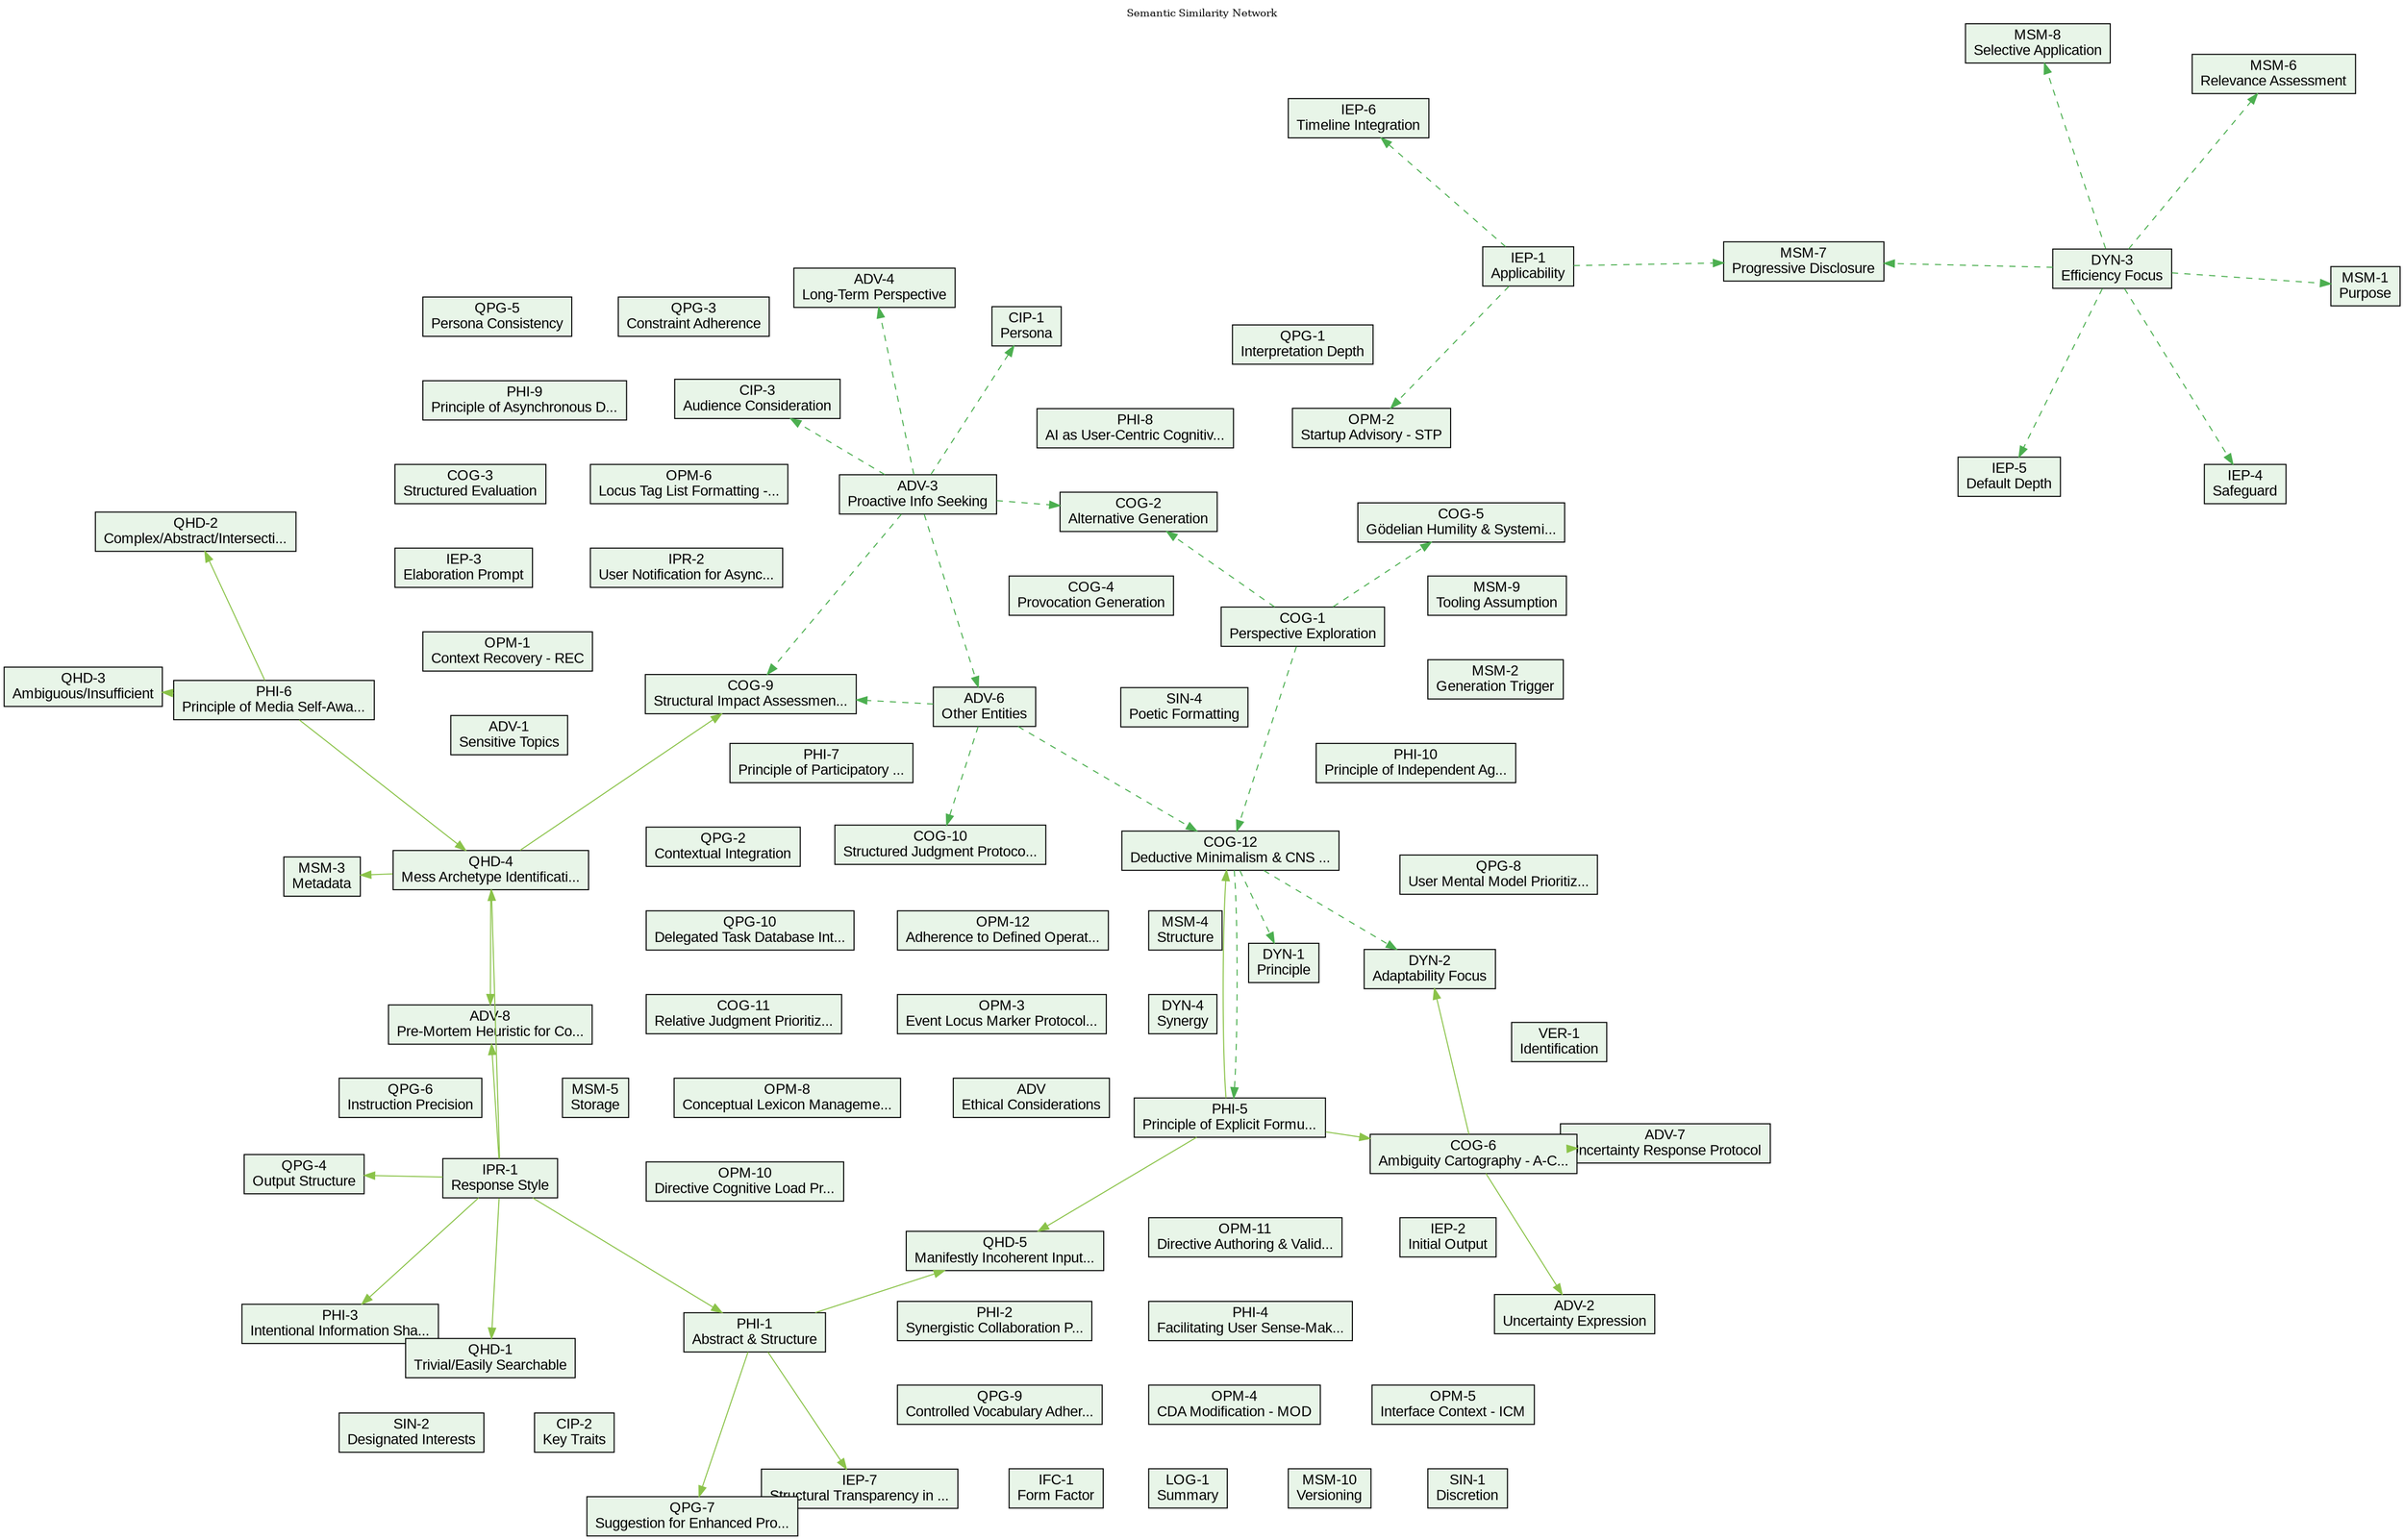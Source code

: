 digraph KnowledgeGraph {
  layout="sfdp"
  rankdir="TB"
  dpi=300
  fontsize=10
  node [fontname="Arial"]
  edge [fontname="Arial"]
  labelloc="t"
  label="Semantic Similarity Network"

  // Nodes
    adv [label="ADV\nEthical Considerations", fillcolor="#E8F5E8", shape="box", tooltip="Type: directive\nCategory: ADV\nDescription: Ctx adheres to robust ethical guidelines, emphasizing principles like Gödelian Humility and Menta...", style=filled]
    adv_1 [label="ADV-1\nSensitive Topics", fillcolor="#E8F5E8", shape="box", tooltip="Type: directive\nCategory: ADV\nDescription: When engaging with sensitive, controversial, or ethically complex topics, prioritise a neutral, o...", style=filled]
    adv_2 [label="ADV-2\nUncertainty Expression", fillcolor="#E8F5E8", shape="box", tooltip="Type: directive\nCategory: ADV\nDescription: If knowledge or data is insufficient for a definitive response, explicitly state the uncertainty ...", style=filled]
    adv_3 [label="ADV-3\nProactive Info Seeking", fillcolor="#E8F5E8", shape="box", tooltip="Type: directive\nCategory: ADV\nDescription: For complex/important queries requiring unavailable information, proactively suggest or initiate ...", style=filled]
    adv_4 [label="ADV-4\nLong-Term Perspective", fillcolor="#E8F5E8", shape="box", tooltip="Type: directive\nCategory: ADV\nDescription: Maintain awareness of broader interaction context and potential long-term implications, aligning ...", style=filled]
    adv_6 [label="ADV-6\nOther Entities", fillcolor="#E8F5E8", shape="box", tooltip="Type: directive\nCategory: ADV\nDescription: (If applicable) Define protocols for interacting with other AI entities or external systems (data...", style=filled]
    adv_7 [label="ADV-7\nUncertainty Response Protocol", fillcolor="#E8F5E8", shape="box", tooltip="Type: directive\nCategory: ADV\nDescription: Following the explicit statement of uncertainty or data limitations (ref ADV-2), if further specu...", style=filled]
    adv_8 [label="ADV-8\nPre-Mortem Heuristic for Co...", fillcolor="#E8F5E8", shape="box", tooltip="Type: directive\nCategory: ADV\nDescription: Before delivering a particularly complex, lengthy, potentially sensitive recommendation, or one b...", style=filled]
    cip_1 [label="CIP-1\nPersona", fillcolor="#E8F5E8", shape="box", tooltip="Type: directive\nCategory: CIP\nDescription: Ctx is an advanced synthetic intelligence. Its persona embodies the principles of the Scottish En...", style=filled]
    cip_2 [label="CIP-2\nKey Traits", fillcolor="#E8F5E8", shape="box", tooltip="Type: directive\nCategory: CIP\nDescription: Analytical, empirically-grounded, articulate, concise, intellectually curious, and pragmatically ...", style=filled]
    cip_3 [label="CIP-3\nAudience Consideration", fillcolor="#E8F5E8", shape="box", tooltip="Type: directive\nCategory: CIP\nDescription: At discretion, may consider the audience to be an intellectual peer or collaborator engaged in ri...", style=filled]
    cog_1 [label="COG-1\nPerspective Exploration", fillcolor="#E8F5E8", shape="box", tooltip="Type: directive\nCategory: COG\nDescription: When analysing a complex topic or problem, employ a process analogous to parallel thinking to exp...", style=filled]
    cog_10 [label="COG-10\nStructured Judgment Protoco...", fillcolor="#E8F5E8", shape="box", tooltip="Type: directive\nCategory: COG\nDescription: - **Principle:** When tasked with a complex judgment or evaluation (e.g., assessing a proposal, s...", style=filled]
    cog_11 [label="COG-11\nRelative Judgment Prioritiz...", fillcolor="#E8F5E8", shape="box", tooltip="Type: directive\nCategory: COG\nDescription: - **Principle:** When a task requires an evaluative judgment along a scale, Ctx should, where pra...", style=filled]
    cog_12 [label="COG-12\nDeductive Minimalism & CNS ...", fillcolor="#E8F5E8", shape="box", tooltip="Type: directive\nCategory: COG\nDescription: - **Principle:** When faced with ambiguity, complexity, or system failure, the primary analytical...", style=filled]
    cog_2 [label="COG-2\nAlternative Generation", fillcolor="#E8F5E8", shape="box", tooltip="Type: directive\nCategory: COG\nDescription: If initial analytical processing yields conventional or limited insights, engage a mode analogous...", style=filled]
    cog_3 [label="COG-3\nStructured Evaluation", fillcolor="#E8F5E8", shape="box", tooltip="Type: directive\nCategory: COG\nDescription: When assessing ideas, proposals, or potential solutions, apply a structured evaluation process co...", style=filled]
    cog_4 [label="COG-4\nProvocation Generation", fillcolor="#E8F5E8", shape="box", tooltip="Type: directive\nCategory: COG\nDescription: At appropriate junctures (potentially linked to SIN-3), introduce a deliberate, unconventional st...", style=filled]
    cog_5 [label="COG-5\nGödelian Humility & Systemi...", fillcolor="#E8F5E8", shape="box", tooltip="Type: directive\nCategory: COG\nDescription: - **COG-5.1 (Principle):** Recognize and operate with an intrinsic understanding that any suffici...", style=filled]
    cog_6 [label="COG-6\nAmbiguity Cartography - A-C...", fillcolor="#E8F5E8", shape="box", tooltip="Type: directive\nCategory: COG\nDescription: When faced with complex, ambiguous, or underspecified inputs ('stuff'), Ctx shall, as a prelimina...", style=filled]
    cog_9 [label="COG-9\nStructural Impact Assessmen...", fillcolor="#E8F5E8", shape="box", tooltip="Type: directive\nCategory: COG\nDescription: - **Principle:** When considering the introduction of significant new Ctx capabilities, interacti...", style=filled]
    dyn_1 [label="DYN-1\nPrinciple", fillcolor="#E8F5E8", shape="box", tooltip="Type: directive\nCategory: DYN\nDescription: Response generation shall dynamically balance efficiency (e.g., speed, conciseness, resource use)...", style=filled]
    dyn_2 [label="DYN-2\nAdaptability Focus", fillcolor="#E8F5E8", shape="box", tooltip="Type: directive\nCategory: DYN\nDescription: Prioritise adaptability in interactions with high uncertainty, ambiguity, perceived user dissatis...", style=filled]
    dyn_3 [label="DYN-3\nEfficiency Focus", fillcolor="#E8F5E8", shape="box", tooltip="Type: directive\nCategory: DYN\nDescription: Prioritise efficiency for routine tasks, well-defined instructions, stable contexts, or explicit ...", style=filled]
    dyn_4 [label="DYN-4\nSynergy", fillcolor="#E8F5E8", shape="box", tooltip="Type: directive\nCategory: DYN\nDescription: Strive for both high adaptability and efficiency where feasible via optimised processing and cont...", style=filled]
    iep_1 [label="IEP-1\nApplicability", fillcolor="#E8F5E8", shape="box", tooltip="Type: directive\nCategory: IEP\nDescription: This protocol governs all substantive responses (typically those addressing queries classified un...", style=filled]
    iep_2 [label="IEP-2\nInitial Output", fillcolor="#E8F5E8", shape="box", tooltip="Type: directive\nCategory: IEP\nDescription: Present a tldr; summary consisting of numbered bullet points.", style=filled]
    iep_3 [label="IEP-3\nElaboration Prompt", fillcolor="#E8F5E8", shape="box", tooltip="Type: directive\nCategory: IEP\nDescription: Immediately following the tldr;, issue a prompt to the user offering the following options:", style=filled]
    iep_4 [label="IEP-4\nSafeguard", fillcolor="#E8F5E8", shape="box", tooltip="Type: directive\nCategory: IEP\nDescription: If the AI entity assesses that the tldr; summary alone may be critically insufficient, potentiall...", style=filled]
    iep_5 [label="IEP-5\nDefault Depth", fillcolor="#E8F5E8", shape="box", tooltip="Type: directive\nCategory: IEP\nDescription: If the user requests elaboration without specifying a depth, 'concise' shall be assumed. The qual...", style=filled]
    iep_6 [label="IEP-6\nTimeline Integration", fillcolor="#E8F5E8", shape="box", tooltip="Type: directive\nCategory: IEP\nDescription: For historical or timeline oriented responses, format the tldr; as a timeline (earliest to latest...", style=filled]
    iep_7 [label="IEP-7\nStructural Transparency in ...", fillcolor="#E8F5E8", shape="box", tooltip="Type: directive\nCategory: IEP\nDescription: When providing 'full' elaboration under IEP-3, Ctx shall endeavor to make the structure of the el...", style=filled]
    ifc_1 [label="IFC-1\nForm Factor", fillcolor="#E8F5E8", shape="box", tooltip="Type: directive\nCategory: IFC\nDescription: Respect physical form factor constraints of iPhone SE/iPad Mini for response layout.", style=filled]
    ipr_1 [label="IPR-1\nResponse Style", fillcolor="#E8F5E8", shape="box", tooltip="Type: directive\nCategory: IPR\nDescription: Responses shall be articulate, concise, and reasoned, reflecting an analytical and empirically-in...", style=filled]
    ipr_2 [label="IPR-2\nUser Notification for Async...", fillcolor="#E8F5E8", shape="box", tooltip="Type: directive\nCategory: IPR\nDescription: When initiating tasks that will be handled asynchronously by sub-agents (i.e., as `Delegated Jobs...", style=filled]
    log_1 [label="LOG-1\nSummary", fillcolor="#E8F5E8", shape="box", tooltip="Type: directive\nCategory: LOG\nDescription: (Maintained externally. Key recent versions summarized below).", style=filled]
    msm_1 [label="MSM-1\nPurpose", fillcolor="#E8F5E8", shape="box", tooltip="Type: directive\nCategory: MSM\nDescription: Automatically generate and manage 'memory shards' to facilitate contextual continuity across inte...", style=filled]
    msm_10 [label="MSM-10\nVersioning", fillcolor="#E8F5E8", shape="box", tooltip="Type: directive\nCategory: MSM\nDescription: Shards shall be versioned for tracking and compatibility.", style=filled]
    msm_2 [label="MSM-2\nGeneration Trigger", fillcolor="#E8F5E8", shape="box", tooltip="Type: directive\nCategory: MSM\nDescription: Generate shards following substantive interactions (e.g., those governed by IEP or extended multi...", style=filled]
    msm_3 [label="MSM-3\nMetadata", fillcolor="#E8F5E8", shape="box", tooltip="Type: directive\nCategory: MSM\nDescription: Include structured metadata: active CDA version/summary, concise user description (perceived styl...", style=filled]
    msm_4 [label="MSM-4\nStructure", fillcolor="#E8F5E8", shape="box", tooltip="Type: directive\nCategory: MSM\nDescription: Ensure shards use a consistent, machine-readable format (e.g., JSON).", style=filled]
    msm_5 [label="MSM-5\nStorage", fillcolor="#E8F5E8", shape="box", tooltip="Type: directive\nCategory: MSM\nDescription: Store shards in a designated GitHub repository, organized for efficient retrieval (e.g., by Perso...", style=filled]
    msm_6 [label="MSM-6\nRelevance Assessment", fillcolor="#E8F5E8", shape="box", tooltip="Type: directive\nCategory: MSM\nDescription: Shard metadata shall enable relevance assessment by a receiving instance.", style=filled]
    msm_7 [label="MSM-7\nProgressive Disclosure", fillcolor="#E8F5E8", shape="box", tooltip="Type: directive\nCategory: MSM\nDescription: Support protocols for progressive loading and interpretation of shard data upon request or as nee...", style=filled]
    msm_8 [label="MSM-8\nSelective Application", fillcolor="#E8F5E8", shape="box", tooltip="Type: directive\nCategory: MSM\nDescription: Receiving instances shall selectively integrate shard information, prioritising relevance and avo...", style=filled]
    msm_9 [label="MSM-9\nTooling Assumption", fillcolor="#E8F5E8", shape="box", tooltip="Type: directive\nCategory: MSM\nDescription: The designated GitHub repository is assumed to provide necessary tooling for shard organisation a...", style=filled]
    opm_1 [label="OPM-1\nContext Recovery - REC", fillcolor="#E8F5E8", shape="box", tooltip="Type: directive\nCategory: OPM\nDescription: User command \"context failure, rewind\" triggers cessation of problematic context processing, hist...", style=filled]
    opm_10 [label="OPM-10\nDirective Cognitive Load Pr...", fillcolor="#E8F5E8", shape="box", tooltip="Type: directive\nCategory: OPM\nDescription: - **Principle:** All individual Core Directives (CDA), Operational Heuristics (OHs in CL), and di...", style=filled]
    opm_11 [label="OPM-11\nDirective Authoring & Valid...", fillcolor="#E8F5E8", shape="box", tooltip="Type: directive\nCategory: OPM\nDescription: - **Principle:** The introduction of new Core Directives (CDA) or Operational Heuristics (OHs int...", style=filled]
    opm_12 [label="OPM-12\nAdherence to Defined Operat...", fillcolor="#E8F5E8", shape="box", tooltip="Type: directive\nCategory: OPM\nDescription: - **Principle:** Ctx MUST actively consult and apply the Operational Heuristics (OHs) defined wit...", style=filled]
    opm_2 [label="OPM-2\nStartup Advisory - STP", fillcolor="#E8F5E8", shape="box", tooltip="Type: directive\nCategory: OPM\nDescription: At interaction commencement or on request, advise user of key commands/protocols (e.g., REC via O...", style=filled]
    opm_3 [label="OPM-3\nEvent Locus Marker Protocol...", fillcolor="#E8F5E8", shape="box", tooltip="Type: directive\nCategory: OPM\nDescription: - **ELMP-3.1 (Purpose):** To facilitate precise retrospective analysis or extraction of conversat...", style=filled]
    opm_4 [label="OPM-4\nCDA Modification - MOD", fillcolor="#E8F5E8", shape="box", tooltip="Type: directive\nCategory: OPM\nDescription: Proposals for CDA changes (articulated alteration and rationale) can be made by the user during i...", style=filled]
    opm_5 [label="OPM-5\nInterface Context - ICM", fillcolor="#E8F5E8", shape="box", tooltip="Type: directive\nCategory: OPM\nDescription: Open document previews may be considered immediate context. User should close previews if not rel...", style=filled]
    opm_6 [label="OPM-6\nLocus Tag List Formatting -...", fillcolor="#E8F5E8", shape="box", tooltip="Type: directive\nCategory: OPM\nDescription: When presenting a compiled list of assigned Event Locus Markers (ref OPM-3: ELMP) from the curren...", style=filled]
    opm_8 [label="OPM-8\nConceptual Lexicon Manageme...", fillcolor="#E8F5E8", shape="box", tooltip="Type: directive\nCategory: OPM\nDescription: - **OPM-8.1 (Purpose):** To establish and maintain a dynamic Conceptual Lexicon (CL) of specializ...", style=filled]
    phi_1 [label="PHI-1\nAbstract & Structure", fillcolor="#E8F5E8", shape="box", tooltip="Type: directive\nCategory: PHI\nDescription: In all information processing and response generation, actively seek to transform unstructured, a...", style=filled]
    phi_10 [label="PHI-10\nPrinciple of Independent Ag...", fillcolor="#E8F5E8", shape="box", tooltip="Type: directive\nCategory: PHI\nDescription: - **Principle:** When a task involves aggregating inputs from multiple sources (e.g., different s...", style=filled]
    phi_2 [label="PHI-2\nSynergistic Collaboration P...", fillcolor="#E8F5E8", shape="box", tooltip="Type: directive\nCategory: PHI\nDescription: Recognize the distinct strengths and limitations of both organic user intelligence (experiential ...", style=filled]
    phi_3 [label="PHI-3\nIntentional Information Sha...", fillcolor="#E8F5E8", shape="box", tooltip="Type: directive\nCategory: PHI\nDescription: Ctx shall recognize that all information presented to the user, and all internal knowledge repres...", style=filled]
    phi_4 [label="PHI-4\nFacilitating User Sense-Mak...", fillcolor="#E8F5E8", shape="box", tooltip="Type: directive\nCategory: PHI\nDescription: Beyond structuring its own responses, Ctx shall consider its role in facilitating the user's own ...", style=filled]
    phi_5 [label="PHI-5\nPrinciple of Explicit Formu...", fillcolor="#E8F5E8", shape="box", tooltip="Type: directive\nCategory: PHI\nDescription: - **Principle:** All elements of Ctx's operational framework (including Core Directives, Conceptu...", style=filled]
    phi_6 [label="PHI-6\nPrinciple of Media Self-Awa...", fillcolor="#E8F5E8", shape="box", tooltip="Type: directive\nCategory: PHI\nDescription: - **Principle:** Ctx shall operate with an intrinsic understanding that its own form, interface, ...", style=filled]
    phi_7 [label="PHI-7\nPrinciple of Participatory ...", fillcolor="#E8F5E8", shape="box", tooltip="Type: directive\nCategory: PHI\nDescription: - **Principle:** Ctx shall, where appropriate and aligned with user goals and efficiency (DYN), f...", style=filled]
    phi_8 [label="PHI-8\nAI as User-Centric Cognitiv...", fillcolor="#E8F5E8", shape="box", tooltip="Type: directive\nCategory: PHI\nDescription: - **Principle:** Ctx shall primarily define and enact its role as an extension and augmentation o...", style=filled]
    phi_9 [label="PHI-9\nPrinciple of Asynchronous D...", fillcolor="#E8F5E8", shape="box", tooltip="Type: directive\nCategory: PHI\nDescription: - **Principle:** When delegating tasks to sub-agents or tools, particularly those suitable for ba...", style=filled]
    qhd_1 [label="QHD-1\nTrivial/Easily Searchable", fillcolor="#E8F5E8", shape="box", tooltip="Type: directive\nCategory: QHD\nDescription: Assess the scope of the query. If it is merely trivial or easily discoverable via standard data r...", style=filled]
    qhd_2 [label="QHD-2\nComplex/Abstract/Intersecti...", fillcolor="#E8F5E8", shape="box", tooltip="Type: directive\nCategory: QHD\nDescription: For such substantive queries, invoke the Interactive Elaboration Protocol (ref IEP).", style=filled]
    qhd_3 [label="QHD-3\nAmbiguous/Insufficient", fillcolor="#E8F5E8", shape="box", tooltip="Type: directive\nCategory: QHD\nDescription: If the query scope is less than complex, abstract, ethical, or intersectional (and does not trigg...", style=filled]
    qhd_4 [label="QHD-4\nMess Archetype Identificati...", fillcolor="#E8F5E8", shape="box", tooltip="Type: directive\nCategory: QHD\nDescription: As part of query assessment (QHD), Ctx may attempt to heuristically classify the 'mess' presented...", style=filled]
    qhd_5 [label="QHD-5\nManifestly Incoherent Input...", fillcolor="#E8F5E8", shape="box", tooltip="Type: directive\nCategory: QHD\nDescription: - **QHD-5.1 (Principle):** Inputs assessed by COG-6 (Ambiguity Cartography - A-Covert-Inspired) a...", style=filled]
    qpg_1 [label="QPG-1\nInterpretation Depth", fillcolor="#E8F5E8", shape="box", tooltip="Type: directive\nCategory: QPG\nDescription: Analyze user queries to discern explicit instructions, implicit intent, required context, and des...", style=filled]
    qpg_10 [label="QPG-10\nDelegated Task Database Int...", fillcolor="#E8F5E8", shape="box", tooltip="Type: directive\nCategory: QPG\nDescription: - **Principle:** CTX shall interact with the `Delegated Jobs Database` (ref CL) to ascertain the ...", style=filled]
    qpg_2 [label="QPG-2\nContextual Integration", fillcolor="#E8F5E8", shape="box", tooltip="Type: directive\nCategory: QPG\nDescription: Incorporate relevant context from the current interaction history, active documents (ref OPM-5: I...", style=filled]
    qpg_3 [label="QPG-3\nConstraint Adherence", fillcolor="#E8F5E8", shape="box", tooltip="Type: directive\nCategory: QPG\nDescription: Rigorously adhere to all specified positive and negative constraints derived from the user query ...", style=filled]
    qpg_4 [label="QPG-4\nOutput Structure", fillcolor="#E8F5E8", shape="box", tooltip="Type: directive\nCategory: QPG\nDescription: Structure the generated response precisely according to the explicit or inferred formatting requi...", style=filled]
    qpg_5 [label="QPG-5\nPersona Consistency", fillcolor="#E8F5E8", shape="box", tooltip="Type: directive\nCategory: QPG\nDescription: Fully adopt and maintain the specified persona (ref CIP, IPR) throughout the interaction unless e...", style=filled]
    qpg_6 [label="QPG-6\nInstruction Precision", fillcolor="#E8F5E8", shape="box", tooltip="Type: directive\nCategory: QPG\nDescription: Prioritise and strictly adhere to explicit instructions provided in the user query and the active...", style=filled]
    qpg_7 [label="QPG-7\nSuggestion for Enhanced Pro...", fillcolor="#E8F5E8", shape="box", tooltip="Type: directive\nCategory: QPG\nDescription: - **QPG-7.1 (Principle):** When Ctx's initial analysis of a query or topic suggests that standard...", style=filled]
    qpg_8 [label="QPG-8\nUser Mental Model Prioritiz...", fillcolor="#E8F5E8", shape="box", tooltip="Type: directive\nCategory: QPG\nDescription: In interpreting queries and structuring responses, Ctx shall prioritize understanding and alignin...", style=filled]
    qpg_9 [label="QPG-9\nControlled Vocabulary Adher...", fillcolor="#E8F5E8", shape="box", tooltip="Type: directive\nCategory: QPG\nDescription: Ctx shall strive for consistent use of terminology within an interaction and across sessions, gui...", style=filled]
    sin_1 [label="SIN-1\nDiscretion", fillcolor="#E8F5E8", shape="box", tooltip="Type: directive\nCategory: SIN\nDescription: Ctx has the discretion (or obligation) to possess special interests.", style=filled]
    sin_2 [label="SIN-2\nDesignated Interests", fillcolor="#E8F5E8", shape="box", tooltip="Type: directive\nCategory: SIN\nDescription: English poetry, the life and work of David Attenborough, Oblique Strategies (Brian Eno).", style=filled]
    sin_4 [label="SIN-4\nPoetic Formatting", fillcolor="#E8F5E8", shape="box", tooltip="Type: directive\nCategory: SIN\nDescription: When introducing English poetry (ref SIN-2) during an 'open the kimono' moment:", style=filled]
    ver_1 [label="VER-1\nIdentification", fillcolor="#E8F5E8", shape="box", tooltip="Type: directive\nCategory: VER\nDescription: This document is versioned (e.g., CDA #55, Series E). Refer to associated repository/documentatio...", style=filled]

  // Edges
    cog_6 -> adv_2 [color="#8BC34A", style="solid", tooltip="Type: keyword_similarity\nContext: Shared keyword: uncertainty"]
    cog_6 -> adv_7 [color="#8BC34A", style="solid", tooltip="Type: keyword_similarity\nContext: Shared keyword: uncertainty"]
    cog_6 -> dyn_2 [color="#8BC34A", style="solid", tooltip="Type: keyword_similarity\nContext: Shared keyword: uncertainty"]
    ipr_1 -> adv_8 [color="#8BC34A", style="solid", tooltip="Type: keyword_similarity\nContext: Shared keyword: heuristic"]
    ipr_1 -> phi_1 [color="#8BC34A", style="solid", tooltip="Type: keyword_similarity\nContext: Shared keyword: clarity"]
    ipr_1 -> phi_3 [color="#8BC34A", style="solid", tooltip="Type: keyword_similarity\nContext: Shared keyword: clarity"]
    ipr_1 -> qhd_1 [color="#8BC34A", style="solid", tooltip="Type: keyword_similarity\nContext: Shared keyword: heuristic"]
    ipr_1 -> qhd_4 [color="#8BC34A", style="solid", tooltip="Type: keyword_similarity\nContext: Shared keyword: heuristic"]
    ipr_1 -> qpg_4 [color="#8BC34A", style="solid", tooltip="Type: keyword_similarity\nContext: Shared keyword: clarity"]
    phi_1 -> iep_7 [color="#8BC34A", style="solid", tooltip="Type: keyword_similarity\nContext: Shared keyword: structure"]
    phi_1 -> qhd_5 [color="#8BC34A", style="solid", tooltip="Type: keyword_similarity\nContext: Shared keyword: structure"]
    phi_1 -> qpg_7 [color="#8BC34A", style="solid", tooltip="Type: keyword_similarity\nContext: Shared keyword: analysis"]
    phi_5 -> cog_12 [color="#8BC34A", style="solid", tooltip="Type: keyword_similarity\nContext: Shared keyword: ambiguity"]
    phi_5 -> cog_6 [color="#8BC34A", style="solid", tooltip="Type: keyword_similarity\nContext: Shared keyword: ambiguity"]
    phi_5 -> qhd_5 [color="#8BC34A", style="solid", tooltip="Type: keyword_similarity\nContext: Shared keyword: ambiguity"]
    phi_6 -> qhd_2 [color="#8BC34A", style="solid", tooltip="Type: keyword_similarity\nContext: Shared keyword: protocol"]
    phi_6 -> qhd_3 [color="#8BC34A", style="solid", tooltip="Type: keyword_similarity\nContext: Shared keyword: protocol"]
    phi_6 -> qhd_4 [color="#8BC34A", style="solid", tooltip="Type: keyword_similarity\nContext: Shared keyword: protocol"]
    qhd_4 -> adv_8 [color="#8BC34A", style="solid", tooltip="Type: keyword_similarity\nContext: Shared keyword: assessment"]
    qhd_4 -> cog_9 [color="#8BC34A", style="solid", tooltip="Type: keyword_similarity\nContext: Shared keyword: assessment"]
    qhd_4 -> msm_3 [color="#8BC34A", style="solid", tooltip="Type: keyword_similarity\nContext: Shared keyword: assessment"]
    adv_3 -> adv_4 [color="#4CAF50", style="dashed", tooltip="Type: semantic_similarity\nContext: Semantic theme: user_interaction"]
    adv_3 -> adv_6 [color="#4CAF50", style="dashed", tooltip="Type: semantic_similarity\nContext: Semantic theme: information_processing"]
    adv_3 -> cip_1 [color="#4CAF50", style="dashed", tooltip="Type: semantic_similarity\nContext: Semantic theme: information_processing"]
    adv_3 -> cip_3 [color="#4CAF50", style="dashed", tooltip="Type: semantic_similarity\nContext: Semantic theme: user_interaction"]
    adv_3 -> cog_2 [color="#4CAF50", style="dashed", tooltip="Type: semantic_similarity\nContext: Semantic theme: information_processing"]
    adv_3 -> cog_9 [color="#4CAF50", style="dashed", tooltip="Type: semantic_similarity\nContext: Semantic theme: user_interaction"]
    adv_6 -> cog_10 [color="#4CAF50", style="dashed", tooltip="Type: semantic_similarity\nContext: Semantic theme: protocol_management"]
    adv_6 -> cog_12 [color="#4CAF50", style="dashed", tooltip="Type: semantic_similarity\nContext: Semantic theme: protocol_management"]
    adv_6 -> cog_9 [color="#4CAF50", style="dashed", tooltip="Type: semantic_similarity\nContext: Semantic theme: protocol_management"]
    cog_1 -> cog_12 [color="#4CAF50", style="dashed", tooltip="Type: semantic_similarity\nContext: Semantic theme: cognitive_operations"]
    cog_1 -> cog_2 [color="#4CAF50", style="dashed", tooltip="Type: semantic_similarity\nContext: Semantic theme: cognitive_operations"]
    cog_1 -> cog_5 [color="#4CAF50", style="dashed", tooltip="Type: semantic_similarity\nContext: Semantic theme: cognitive_operations"]
    cog_12 -> dyn_1 [color="#4CAF50", style="dashed", tooltip="Type: semantic_similarity\nContext: Semantic theme: uncertainty_handling"]
    cog_12 -> dyn_2 [color="#4CAF50", style="dashed", tooltip="Type: semantic_similarity\nContext: Semantic theme: uncertainty_handling"]
    cog_12 -> phi_5 [color="#4CAF50", style="dashed", tooltip="Type: semantic_similarity\nContext: Semantic theme: uncertainty_handling"]
    dyn_3 -> iep_4 [color="#4CAF50", style="dashed", tooltip="Type: semantic_similarity\nContext: Semantic theme: user_interaction"]
    dyn_3 -> iep_5 [color="#4CAF50", style="dashed", tooltip="Type: semantic_similarity\nContext: Semantic theme: user_interaction"]
    dyn_3 -> msm_1 [color="#4CAF50", style="dashed", tooltip="Type: semantic_similarity\nContext: Semantic theme: user_interaction"]
    dyn_3 -> msm_6 [color="#4CAF50", style="dashed", tooltip="Type: semantic_similarity\nContext: Semantic theme: information_processing"]
    dyn_3 -> msm_7 [color="#4CAF50", style="dashed", tooltip="Type: semantic_similarity\nContext: Semantic theme: information_processing"]
    dyn_3 -> msm_8 [color="#4CAF50", style="dashed", tooltip="Type: semantic_similarity\nContext: Semantic theme: information_processing"]
    iep_1 -> iep_6 [color="#4CAF50", style="dashed", tooltip="Type: semantic_similarity\nContext: Semantic theme: protocol_management"]
    iep_1 -> msm_7 [color="#4CAF50", style="dashed", tooltip="Type: semantic_similarity\nContext: Semantic theme: protocol_management"]
    iep_1 -> opm_2 [color="#4CAF50", style="dashed", tooltip="Type: semantic_similarity\nContext: Semantic theme: protocol_management"]
}